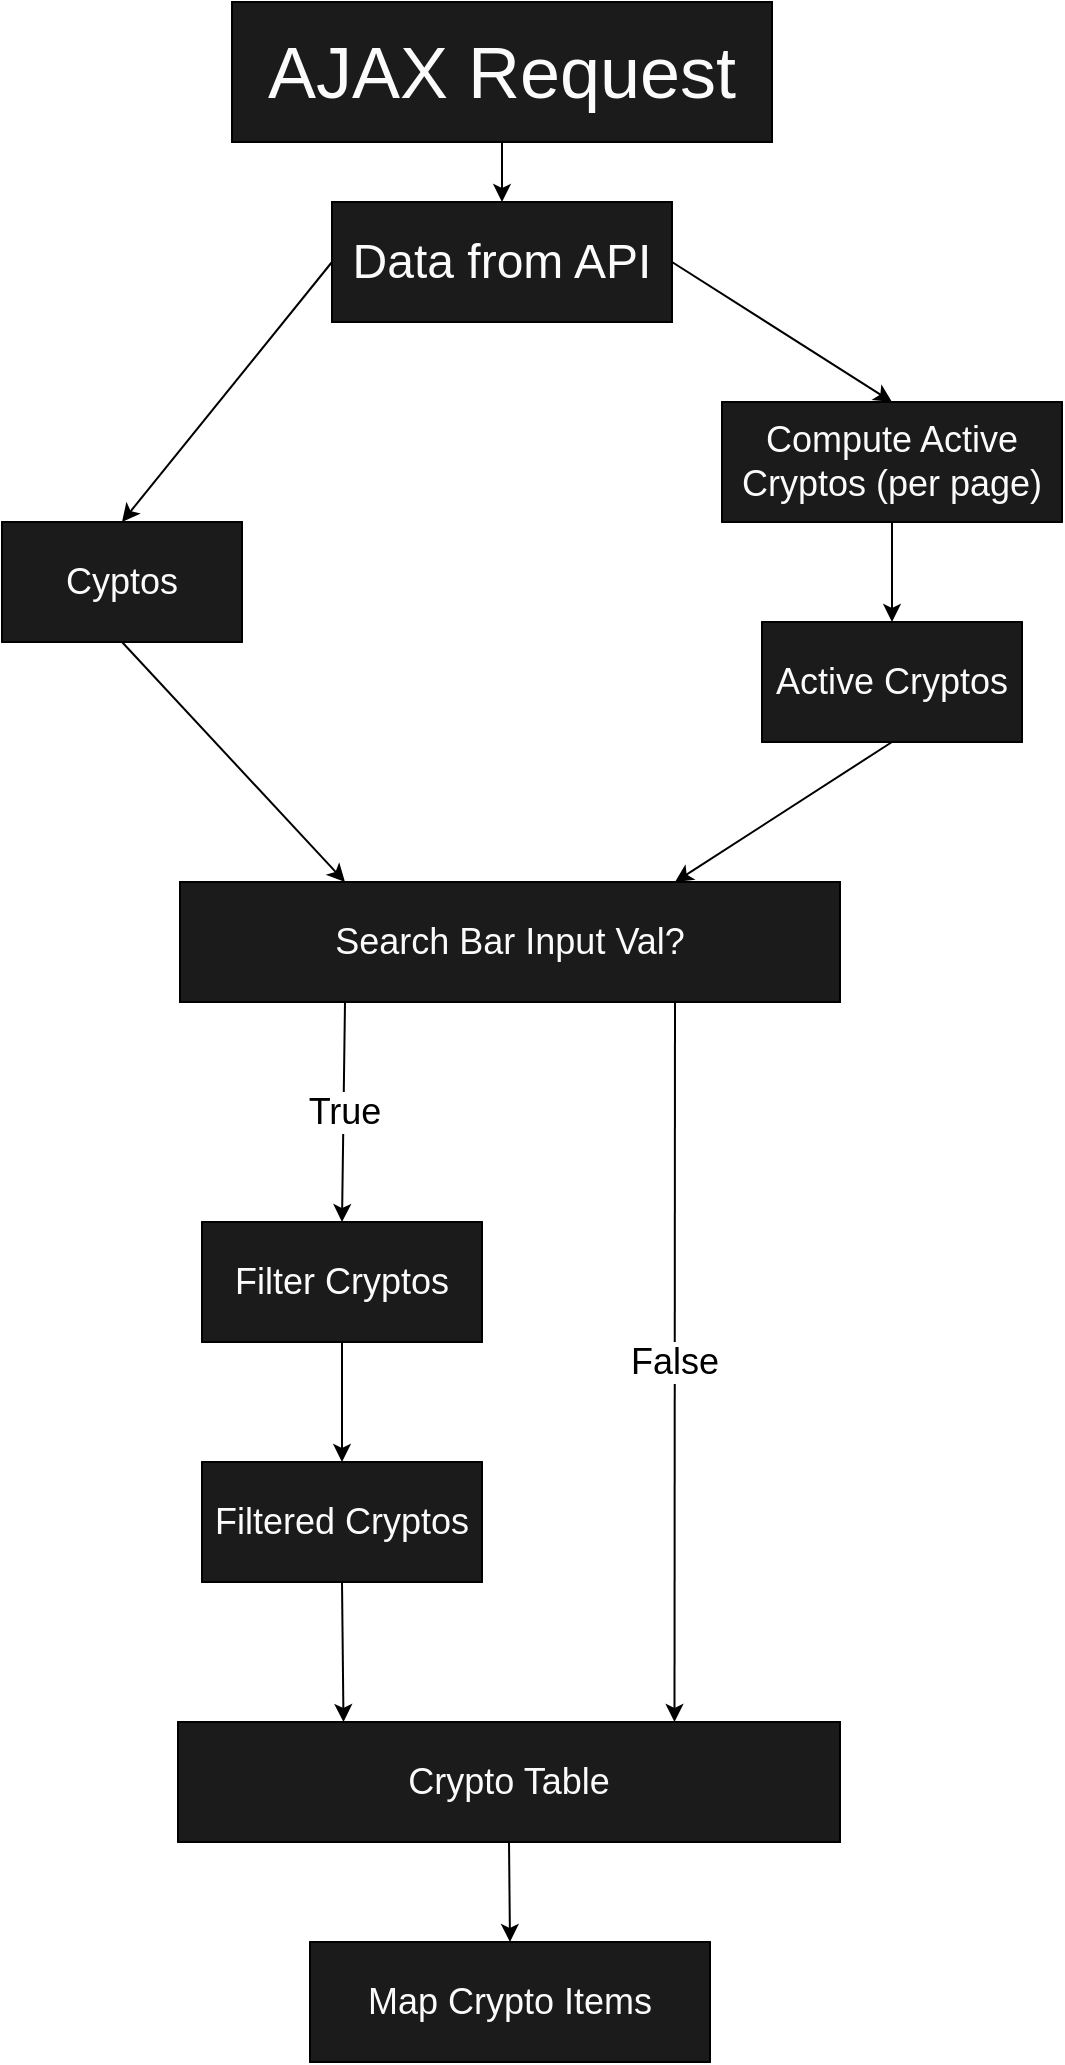 <mxfile version="14.9.3" type="device"><diagram id="AOdIfDj4suIMttaUGvya" name="Page-1"><mxGraphModel dx="2018" dy="946" grid="1" gridSize="10" guides="1" tooltips="1" connect="1" arrows="1" fold="1" page="1" pageScale="1" pageWidth="827" pageHeight="1169" math="0" shadow="0"><root><mxCell id="0"/><mxCell id="1" parent="0"/><mxCell id="hfAc8PoV0b3ZjyFA0T1X-1" value="&lt;font style=&quot;font-size: 24px&quot; color=&quot;#fbfbfb&quot;&gt;Data from API&lt;/font&gt;" style="rounded=0;whiteSpace=wrap;html=1;fontSize=20;fillColor=#1B1B1B;" parent="1" vertex="1"><mxGeometry x="325" y="110" width="170" height="60" as="geometry"/></mxCell><mxCell id="hfAc8PoV0b3ZjyFA0T1X-2" value="&lt;font style=&quot;font-size: 18px&quot; color=&quot;#fbfbfb&quot;&gt;Cyptos&lt;/font&gt;" style="rounded=0;whiteSpace=wrap;html=1;fillColor=#1B1B1B;" parent="1" vertex="1"><mxGeometry x="160" y="270" width="120" height="60" as="geometry"/></mxCell><mxCell id="hfAc8PoV0b3ZjyFA0T1X-3" value="&lt;font style=&quot;font-size: 18px&quot; color=&quot;#fbfbfb&quot;&gt;Active Cryptos&lt;/font&gt;" style="rounded=0;whiteSpace=wrap;html=1;fillColor=#1B1B1B;" parent="1" vertex="1"><mxGeometry x="540" y="320" width="130" height="60" as="geometry"/></mxCell><mxCell id="hfAc8PoV0b3ZjyFA0T1X-4" value="&lt;font style=&quot;font-size: 18px&quot; color=&quot;#fbfbfb&quot;&gt;Filtered Cryptos&lt;/font&gt;" style="rounded=0;whiteSpace=wrap;html=1;fillColor=#1B1B1B;" parent="1" vertex="1"><mxGeometry x="260" y="740" width="140" height="60" as="geometry"/></mxCell><mxCell id="hfAc8PoV0b3ZjyFA0T1X-9" value="&lt;font style=&quot;font-size: 18px&quot; color=&quot;#fbfbfb&quot;&gt;Filter Cryptos&lt;/font&gt;" style="rounded=0;whiteSpace=wrap;html=1;fillColor=#1B1B1B;" parent="1" vertex="1"><mxGeometry x="260" y="620" width="140" height="60" as="geometry"/></mxCell><mxCell id="hfAc8PoV0b3ZjyFA0T1X-14" value="&lt;font style=&quot;font-size: 18px&quot; color=&quot;#fbfbfb&quot;&gt;Crypto Table&lt;/font&gt;" style="rounded=0;whiteSpace=wrap;html=1;fillColor=#1B1B1B;" parent="1" vertex="1"><mxGeometry x="248" y="870" width="331" height="60" as="geometry"/></mxCell><mxCell id="ibUybCDfS03yhCl1kkE6-15" value="" style="endArrow=classic;html=1;exitX=0.5;exitY=1;exitDx=0;exitDy=0;entryX=0.5;entryY=0;entryDx=0;entryDy=0;" parent="1" source="ibUybCDfS03yhCl1kkE6-27" target="hfAc8PoV0b3ZjyFA0T1X-3" edge="1"><mxGeometry width="50" height="50" relative="1" as="geometry"><mxPoint x="359" y="280" as="sourcePoint"/><mxPoint x="550" y="240" as="targetPoint"/></mxGeometry></mxCell><mxCell id="ibUybCDfS03yhCl1kkE6-16" value="" style="endArrow=classic;html=1;entryX=0.5;entryY=0;entryDx=0;entryDy=0;exitX=0;exitY=0.5;exitDx=0;exitDy=0;" parent="1" source="hfAc8PoV0b3ZjyFA0T1X-1" target="hfAc8PoV0b3ZjyFA0T1X-2" edge="1"><mxGeometry width="50" height="50" relative="1" as="geometry"><mxPoint x="380" y="470" as="sourcePoint"/><mxPoint x="430" y="420" as="targetPoint"/></mxGeometry></mxCell><mxCell id="ibUybCDfS03yhCl1kkE6-17" value="" style="endArrow=classic;html=1;exitX=0.5;exitY=1;exitDx=0;exitDy=0;entryX=0.25;entryY=0;entryDx=0;entryDy=0;" parent="1" source="hfAc8PoV0b3ZjyFA0T1X-2" target="ibUybCDfS03yhCl1kkE6-19" edge="1"><mxGeometry width="50" height="50" relative="1" as="geometry"><mxPoint x="380" y="470" as="sourcePoint"/><mxPoint x="430" y="420" as="targetPoint"/></mxGeometry></mxCell><mxCell id="ibUybCDfS03yhCl1kkE6-18" value="" style="endArrow=classic;html=1;entryX=0.75;entryY=0;entryDx=0;entryDy=0;exitX=0.5;exitY=1;exitDx=0;exitDy=0;" parent="1" source="hfAc8PoV0b3ZjyFA0T1X-3" target="ibUybCDfS03yhCl1kkE6-19" edge="1"><mxGeometry width="50" height="50" relative="1" as="geometry"><mxPoint x="380" y="470" as="sourcePoint"/><mxPoint x="430" y="420" as="targetPoint"/></mxGeometry></mxCell><mxCell id="ibUybCDfS03yhCl1kkE6-19" value="&lt;font style=&quot;font-size: 18px&quot; color=&quot;#fbfbfb&quot;&gt;Search Bar Input Val?&lt;/font&gt;" style="rounded=0;whiteSpace=wrap;html=1;fillColor=#1B1B1B;" parent="1" vertex="1"><mxGeometry x="249" y="450" width="330" height="60" as="geometry"/></mxCell><mxCell id="ibUybCDfS03yhCl1kkE6-20" value="&lt;font style=&quot;font-size: 18px&quot;&gt;False&lt;/font&gt;" style="endArrow=classic;html=1;exitX=0.75;exitY=1;exitDx=0;exitDy=0;entryX=0.75;entryY=0;entryDx=0;entryDy=0;" parent="1" source="ibUybCDfS03yhCl1kkE6-19" target="hfAc8PoV0b3ZjyFA0T1X-14" edge="1"><mxGeometry width="50" height="50" relative="1" as="geometry"><mxPoint x="460" y="450" as="sourcePoint"/><mxPoint x="500" y="760" as="targetPoint"/></mxGeometry></mxCell><mxCell id="ibUybCDfS03yhCl1kkE6-22" value="&lt;font style=&quot;font-size: 18px&quot;&gt;True&lt;/font&gt;" style="endArrow=classic;html=1;exitX=0.25;exitY=1;exitDx=0;exitDy=0;entryX=0.5;entryY=0;entryDx=0;entryDy=0;" parent="1" source="ibUybCDfS03yhCl1kkE6-19" target="hfAc8PoV0b3ZjyFA0T1X-9" edge="1"><mxGeometry width="50" height="50" relative="1" as="geometry"><mxPoint x="333.5" y="480" as="sourcePoint"/><mxPoint x="280" y="480" as="targetPoint"/></mxGeometry></mxCell><mxCell id="ibUybCDfS03yhCl1kkE6-23" value="" style="endArrow=classic;html=1;exitX=0.5;exitY=1;exitDx=0;exitDy=0;" parent="1" source="hfAc8PoV0b3ZjyFA0T1X-9" target="hfAc8PoV0b3ZjyFA0T1X-4" edge="1"><mxGeometry width="50" height="50" relative="1" as="geometry"><mxPoint x="410" y="460" as="sourcePoint"/><mxPoint x="460" y="410" as="targetPoint"/></mxGeometry></mxCell><mxCell id="ibUybCDfS03yhCl1kkE6-24" value="" style="endArrow=classic;html=1;entryX=0.25;entryY=0;entryDx=0;entryDy=0;exitX=0.5;exitY=1;exitDx=0;exitDy=0;" parent="1" source="hfAc8PoV0b3ZjyFA0T1X-4" target="hfAc8PoV0b3ZjyFA0T1X-14" edge="1"><mxGeometry width="50" height="50" relative="1" as="geometry"><mxPoint x="331" y="830" as="sourcePoint"/><mxPoint x="500" y="620" as="targetPoint"/></mxGeometry></mxCell><mxCell id="ibUybCDfS03yhCl1kkE6-25" value="&lt;font style=&quot;font-size: 18px&quot; color=&quot;#fbfbfb&quot;&gt;Map Crypto Items&lt;/font&gt;" style="rounded=0;whiteSpace=wrap;html=1;fillColor=#1B1B1B;" parent="1" vertex="1"><mxGeometry x="314" y="980" width="200" height="60" as="geometry"/></mxCell><mxCell id="ibUybCDfS03yhCl1kkE6-27" value="&lt;font style=&quot;font-size: 18px&quot; color=&quot;#fbfbfb&quot;&gt;Compute Active Cryptos (per page)&lt;/font&gt;" style="rounded=0;whiteSpace=wrap;html=1;fillColor=#1B1B1B;" parent="1" vertex="1"><mxGeometry x="520" y="210" width="170" height="60" as="geometry"/></mxCell><mxCell id="ibUybCDfS03yhCl1kkE6-29" value="" style="endArrow=classic;html=1;exitX=1;exitY=0.5;exitDx=0;exitDy=0;entryX=0.5;entryY=0;entryDx=0;entryDy=0;" parent="1" source="hfAc8PoV0b3ZjyFA0T1X-1" target="ibUybCDfS03yhCl1kkE6-27" edge="1"><mxGeometry width="50" height="50" relative="1" as="geometry"><mxPoint x="410" y="320" as="sourcePoint"/><mxPoint x="570" y="170" as="targetPoint"/><Array as="points"/></mxGeometry></mxCell><mxCell id="ibUybCDfS03yhCl1kkE6-32" value="" style="endArrow=classic;html=1;exitX=0.5;exitY=1;exitDx=0;exitDy=0;entryX=0.5;entryY=0;entryDx=0;entryDy=0;" parent="1" source="hfAc8PoV0b3ZjyFA0T1X-14" target="ibUybCDfS03yhCl1kkE6-25" edge="1"><mxGeometry width="50" height="50" relative="1" as="geometry"><mxPoint x="410" y="1020" as="sourcePoint"/><mxPoint x="460" y="970" as="targetPoint"/></mxGeometry></mxCell><mxCell id="ibUybCDfS03yhCl1kkE6-33" value="&lt;font style=&quot;font-size: 36px&quot; color=&quot;#fbfbfb&quot;&gt;AJAX Request&lt;/font&gt;" style="rounded=0;whiteSpace=wrap;html=1;fillColor=#1B1B1B;" parent="1" vertex="1"><mxGeometry x="275" y="10" width="270" height="70" as="geometry"/></mxCell><mxCell id="ibUybCDfS03yhCl1kkE6-34" value="" style="endArrow=classic;html=1;exitX=0.5;exitY=1;exitDx=0;exitDy=0;entryX=0.5;entryY=0;entryDx=0;entryDy=0;" parent="1" source="ibUybCDfS03yhCl1kkE6-33" target="hfAc8PoV0b3ZjyFA0T1X-1" edge="1"><mxGeometry width="50" height="50" relative="1" as="geometry"><mxPoint x="390" y="240" as="sourcePoint"/><mxPoint x="440" y="190" as="targetPoint"/></mxGeometry></mxCell></root></mxGraphModel></diagram></mxfile>